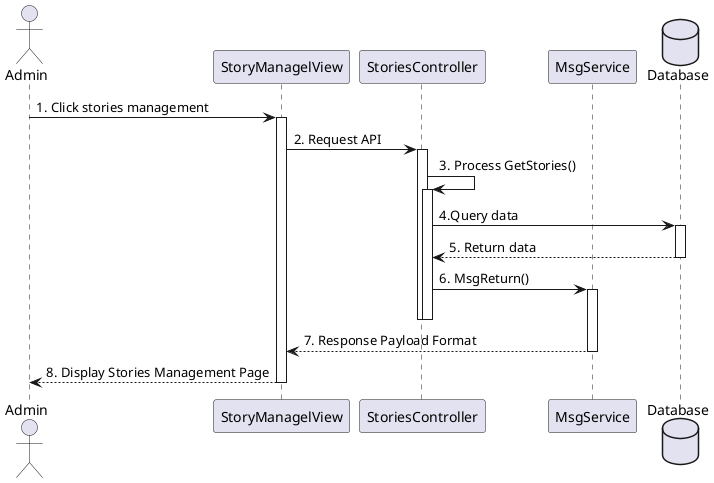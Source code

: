 @startuml
actor       Admin       as user
participant StoryManagelView as view
participant StoriesController as story
participant MsgService as msgService
database    Database as db

user -> view ++: 1. Click stories management
view -> story ++ : 2. Request API
story -> story ++ : 3. Process GetStories()
story -> db ++ : 4.Query data
db --> story -- : 5. Return data
story -> msgService ++-- : 6. MsgReturn()
deactivate story
msgService --> view -- : 7. Response Payload Format

view --> user -- : 8. Display Stories Management Page

@enduml


